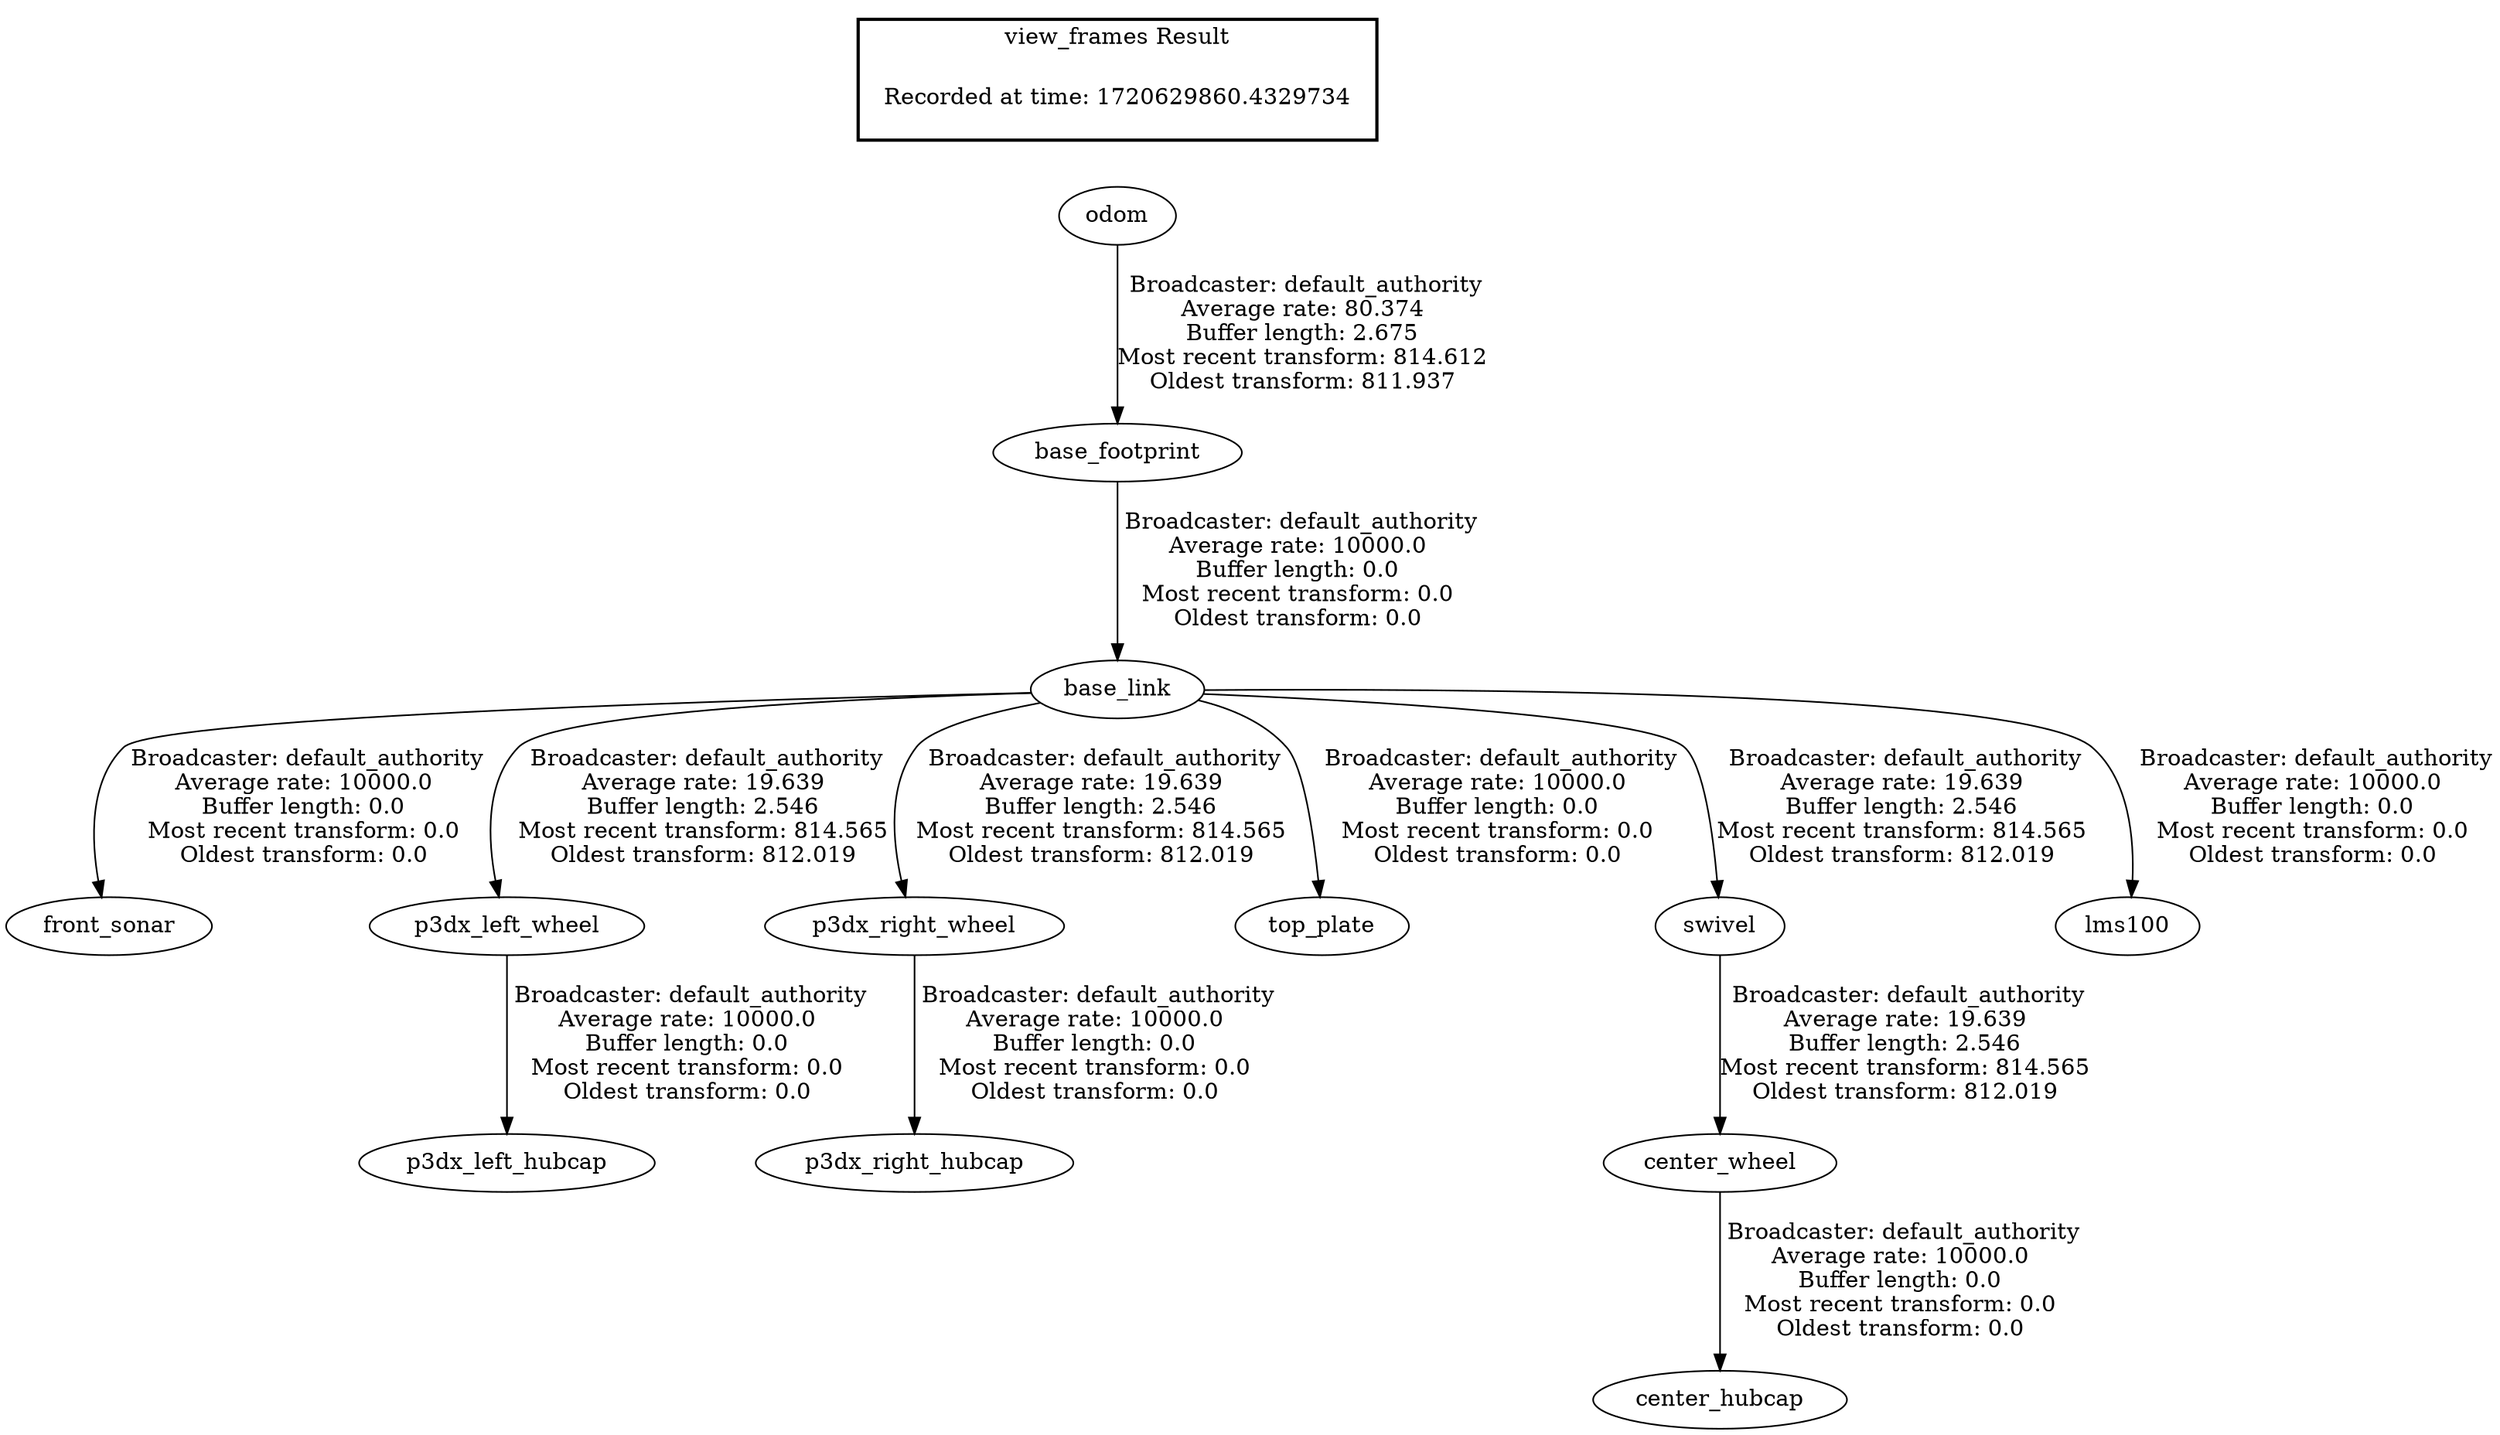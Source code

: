 digraph G {
"odom" -> "base_footprint"[label=" Broadcaster: default_authority\nAverage rate: 80.374\nBuffer length: 2.675\nMost recent transform: 814.612\nOldest transform: 811.937\n"];
"base_link" -> "front_sonar"[label=" Broadcaster: default_authority\nAverage rate: 10000.0\nBuffer length: 0.0\nMost recent transform: 0.0\nOldest transform: 0.0\n"];
"base_footprint" -> "base_link"[label=" Broadcaster: default_authority\nAverage rate: 10000.0\nBuffer length: 0.0\nMost recent transform: 0.0\nOldest transform: 0.0\n"];
"p3dx_left_wheel" -> "p3dx_left_hubcap"[label=" Broadcaster: default_authority\nAverage rate: 10000.0\nBuffer length: 0.0\nMost recent transform: 0.0\nOldest transform: 0.0\n"];
"base_link" -> "p3dx_left_wheel"[label=" Broadcaster: default_authority\nAverage rate: 19.639\nBuffer length: 2.546\nMost recent transform: 814.565\nOldest transform: 812.019\n"];
"p3dx_right_wheel" -> "p3dx_right_hubcap"[label=" Broadcaster: default_authority\nAverage rate: 10000.0\nBuffer length: 0.0\nMost recent transform: 0.0\nOldest transform: 0.0\n"];
"base_link" -> "p3dx_right_wheel"[label=" Broadcaster: default_authority\nAverage rate: 19.639\nBuffer length: 2.546\nMost recent transform: 814.565\nOldest transform: 812.019\n"];
"base_link" -> "top_plate"[label=" Broadcaster: default_authority\nAverage rate: 10000.0\nBuffer length: 0.0\nMost recent transform: 0.0\nOldest transform: 0.0\n"];
"center_wheel" -> "center_hubcap"[label=" Broadcaster: default_authority\nAverage rate: 10000.0\nBuffer length: 0.0\nMost recent transform: 0.0\nOldest transform: 0.0\n"];
"swivel" -> "center_wheel"[label=" Broadcaster: default_authority\nAverage rate: 19.639\nBuffer length: 2.546\nMost recent transform: 814.565\nOldest transform: 812.019\n"];
"base_link" -> "lms100"[label=" Broadcaster: default_authority\nAverage rate: 10000.0\nBuffer length: 0.0\nMost recent transform: 0.0\nOldest transform: 0.0\n"];
"base_link" -> "swivel"[label=" Broadcaster: default_authority\nAverage rate: 19.639\nBuffer length: 2.546\nMost recent transform: 814.565\nOldest transform: 812.019\n"];
edge [style=invis];
 subgraph cluster_legend { style=bold; color=black; label ="view_frames Result";
"Recorded at time: 1720629860.4329734"[ shape=plaintext ] ;
}->"odom";
}